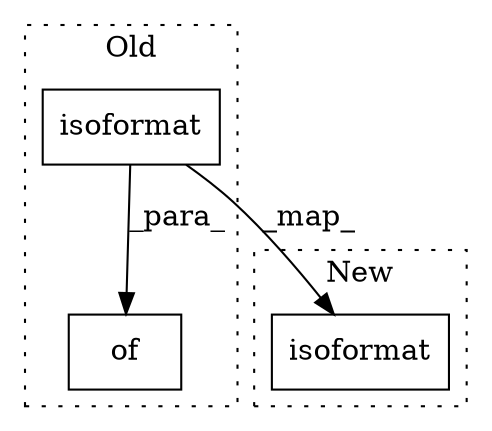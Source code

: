 digraph G {
subgraph cluster0 {
1 [label="isoformat" a="32" s="2919" l="11" shape="box"];
3 [label="of" a="32" s="2883,2961" l="3,1" shape="box"];
label = "Old";
style="dotted";
}
subgraph cluster1 {
2 [label="isoformat" a="32" s="3463" l="11" shape="box"];
label = "New";
style="dotted";
}
1 -> 2 [label="_map_"];
1 -> 3 [label="_para_"];
}